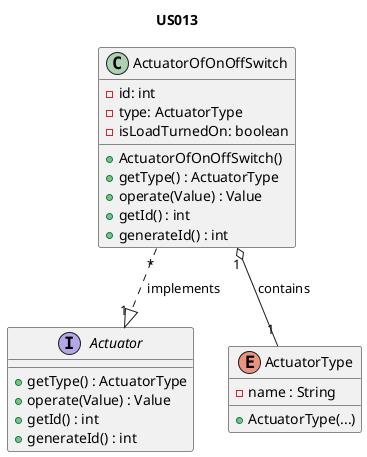 @startuml

title US013

/'As Product Owner, I want the system to have a type of actuator that switches a
  load ON/OFF.'/

interface Actuator {
    + getType() : ActuatorType
    + operate(Value) : Value
    + getId() : int
    + generateId() : int
}

class ActuatorOfOnOffSwitch {
    - id: int
    - type: ActuatorType
    - isLoadTurnedOn: boolean
    + ActuatorOfOnOffSwitch()
    + getType() : ActuatorType
    + operate(Value) : Value
    + getId() : int
    + generateId() : int
}


enum ActuatorType{
    - name : String
    + ActuatorType(...)
}

ActuatorOfOnOffSwitch"*" ..|>"1" Actuator : " implements"
ActuatorOfOnOffSwitch"1" o-- "1" ActuatorType : "contains"

@enduml